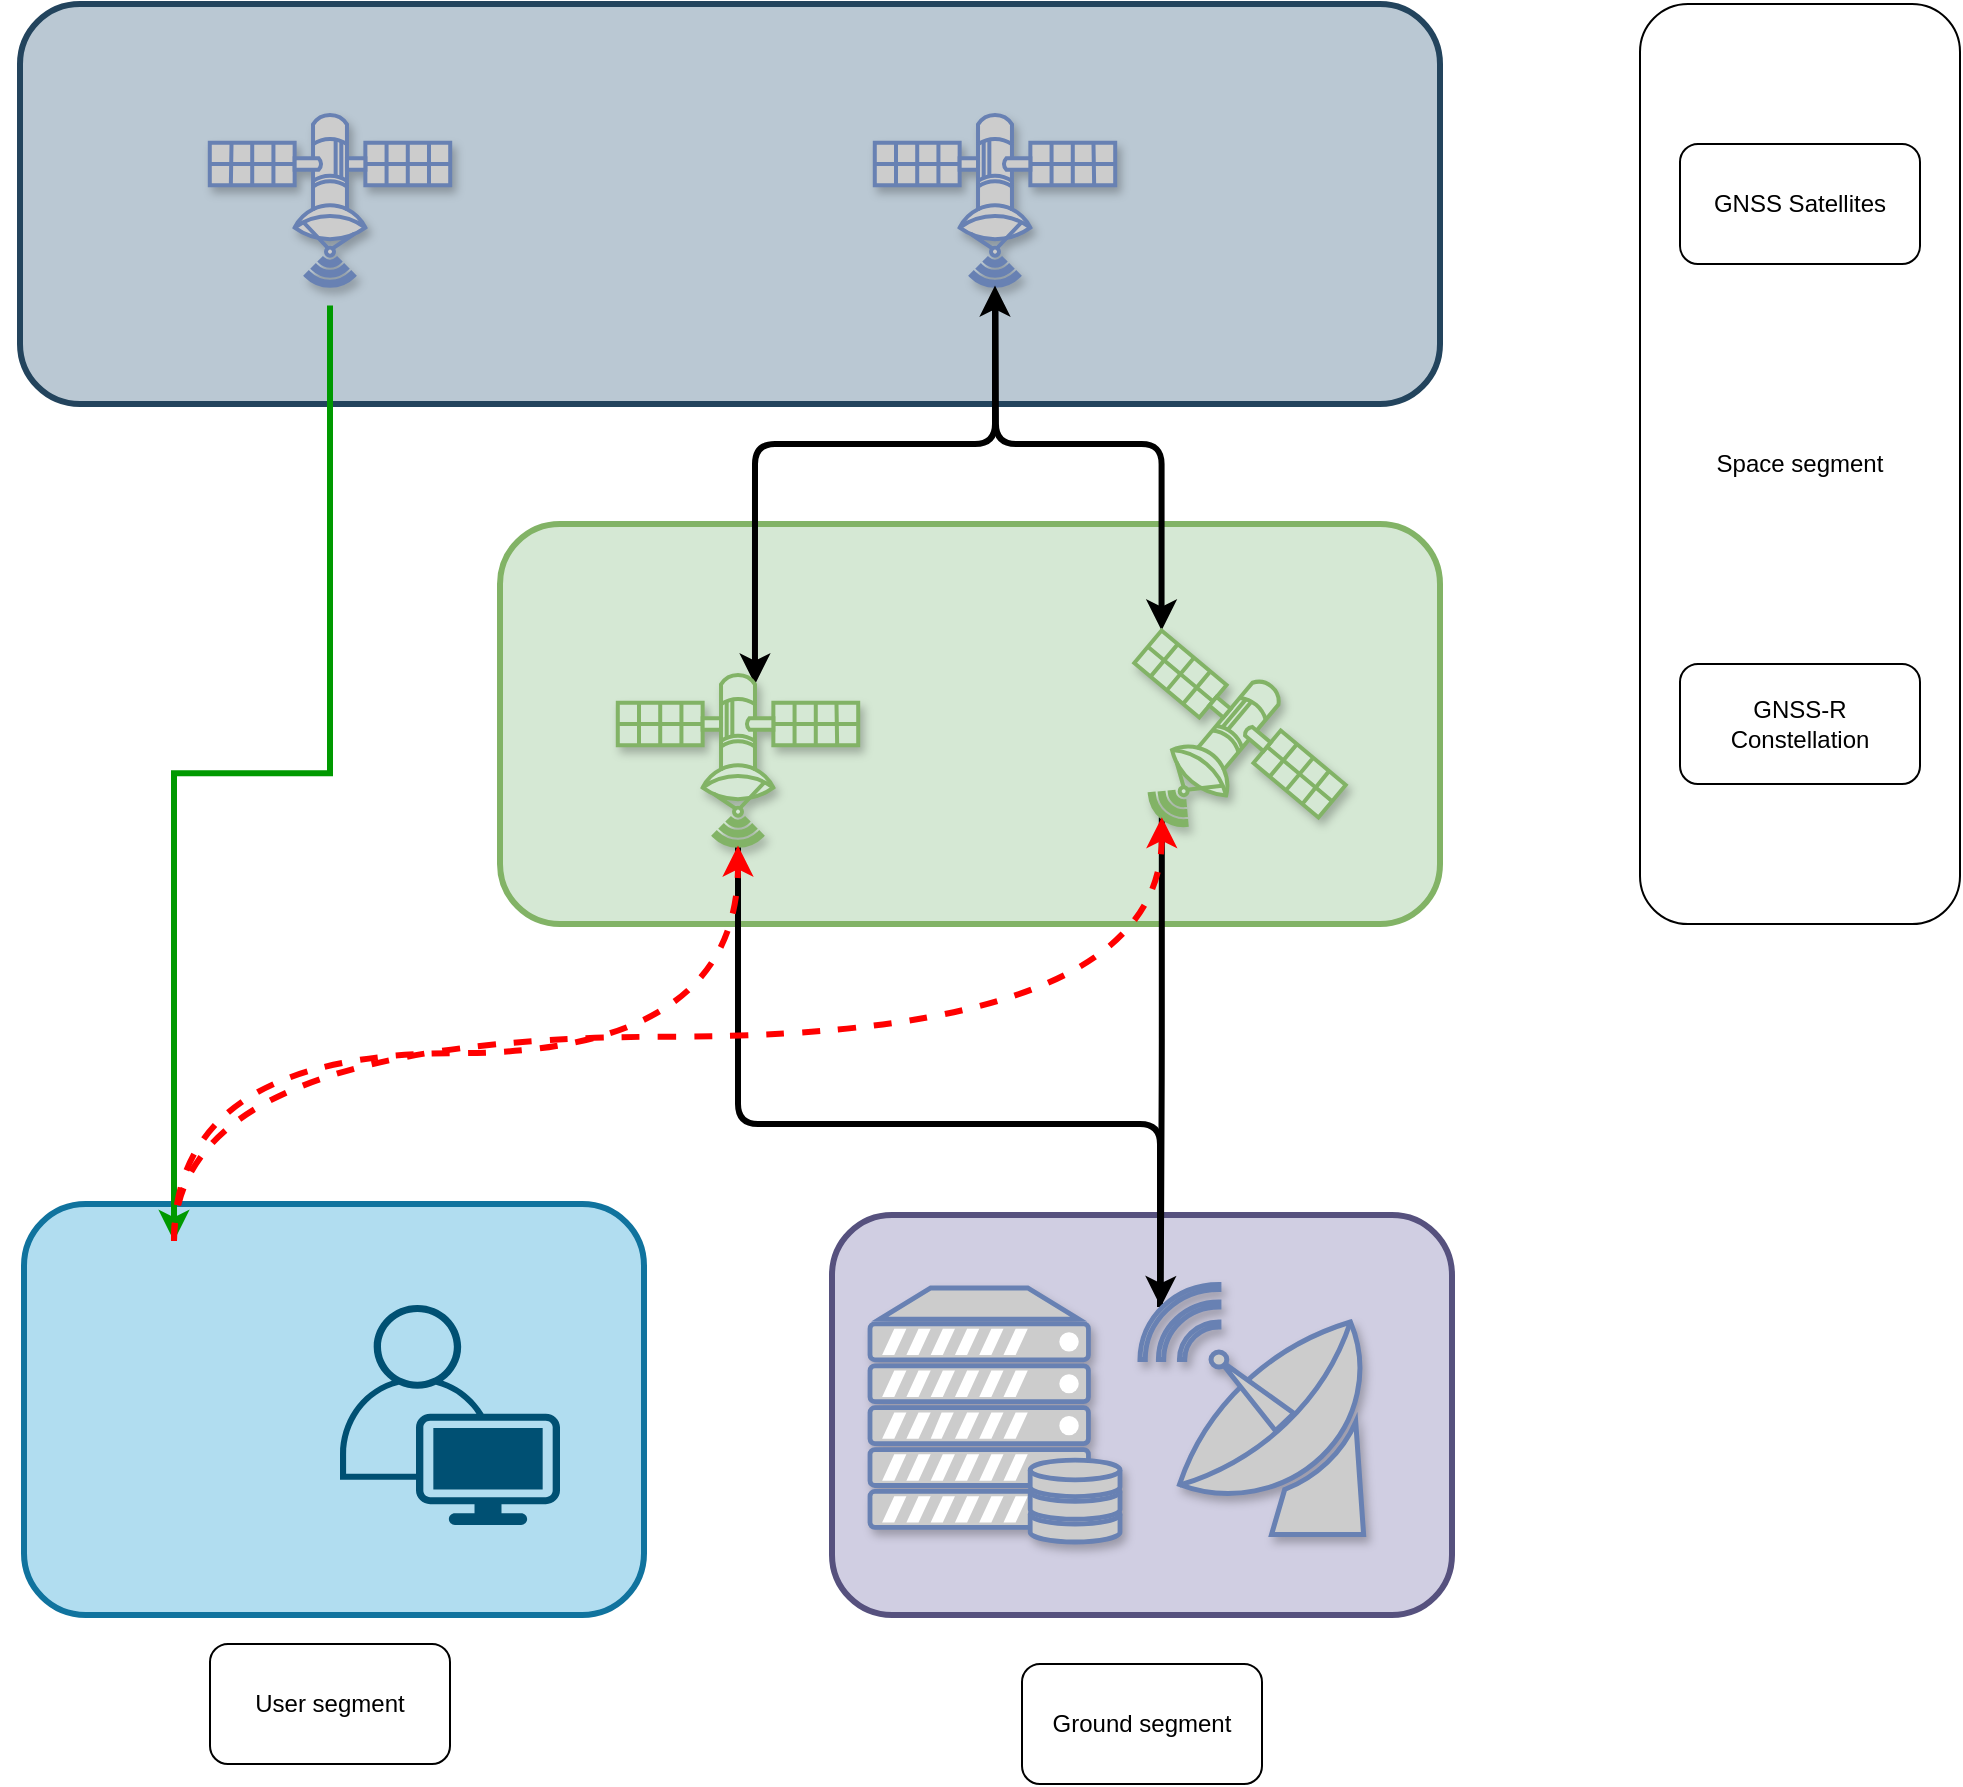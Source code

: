 <mxfile version="21.3.5" type="github">
  <diagram name="Página-1" id="dt_wzMB_MpYMas7HgOmG">
    <mxGraphModel dx="1270" dy="685" grid="1" gridSize="10" guides="1" tooltips="1" connect="1" arrows="1" fold="1" page="1" pageScale="1" pageWidth="827" pageHeight="1169" math="0" shadow="0">
      <root>
        <mxCell id="0" />
        <mxCell id="1" parent="0" />
        <mxCell id="ap1h6tMwRlrXqY2yZWWm-24" value="" style="rounded=1;whiteSpace=wrap;html=1;fillColor=#d0cee2;strokeColor=#56517e;strokeWidth=3;" parent="1" vertex="1">
          <mxGeometry x="416" y="625.5" width="310" height="200" as="geometry" />
        </mxCell>
        <mxCell id="ap1h6tMwRlrXqY2yZWWm-18" value="Space segment" style="rounded=1;whiteSpace=wrap;html=1;" parent="1" vertex="1">
          <mxGeometry x="820" y="20" width="160" height="460" as="geometry" />
        </mxCell>
        <mxCell id="ap1h6tMwRlrXqY2yZWWm-1" value="" style="rounded=1;whiteSpace=wrap;html=1;fillColor=#d5e8d4;strokeColor=#82b366;strokeWidth=3;" parent="1" vertex="1">
          <mxGeometry x="250" y="280" width="470" height="200" as="geometry" />
        </mxCell>
        <mxCell id="ap1h6tMwRlrXqY2yZWWm-3" value="" style="rounded=1;whiteSpace=wrap;html=1;fillColor=#bac8d3;strokeColor=#23445d;strokeWidth=3;" parent="1" vertex="1">
          <mxGeometry x="10" y="20" width="710" height="200" as="geometry" />
        </mxCell>
        <mxCell id="ap1h6tMwRlrXqY2yZWWm-4" value="" style="rounded=1;whiteSpace=wrap;html=1;fillColor=#b1ddf0;strokeColor=#10739e;strokeWidth=3;" parent="1" vertex="1">
          <mxGeometry x="12" y="620" width="310" height="205.5" as="geometry" />
        </mxCell>
        <mxCell id="ap1h6tMwRlrXqY2yZWWm-5" value="" style="fontColor=#0066CC;verticalAlign=top;verticalLabelPosition=bottom;labelPosition=center;align=center;html=1;outlineConnect=0;fillColor=#CCCCCC;strokeColor=#6881B3;gradientColor=none;gradientDirection=north;strokeWidth=2;shape=mxgraph.networks.satellite;rotation=-45;shadow=1;" parent="1" vertex="1">
          <mxGeometry x="447.5" y="50" width="100" height="100" as="geometry" />
        </mxCell>
        <mxCell id="kZGnujdcsOxxjqPQJTAh-9" style="edgeStyle=orthogonalEdgeStyle;rounded=0;orthogonalLoop=1;jettySize=auto;html=1;strokeWidth=3;fillColor=#d5e8d4;strokeColor=#009900;" edge="1" parent="1" source="ap1h6tMwRlrXqY2yZWWm-6" target="ap1h6tMwRlrXqY2yZWWm-12">
          <mxGeometry relative="1" as="geometry" />
        </mxCell>
        <mxCell id="ap1h6tMwRlrXqY2yZWWm-6" value="" style="fontColor=#0066CC;verticalAlign=top;verticalLabelPosition=bottom;labelPosition=center;align=center;html=1;outlineConnect=0;fillColor=#CCCCCC;strokeColor=#6881B3;gradientColor=none;gradientDirection=north;strokeWidth=2;shape=mxgraph.networks.satellite;flipH=1;rotation=45;shadow=1;" parent="1" vertex="1">
          <mxGeometry x="115" y="50" width="100" height="100" as="geometry" />
        </mxCell>
        <mxCell id="kZGnujdcsOxxjqPQJTAh-13" style="edgeStyle=orthogonalEdgeStyle;orthogonalLoop=1;jettySize=auto;html=1;exitX=0.7;exitY=0.42;exitDx=0;exitDy=0;exitPerimeter=0;entryX=0.07;entryY=0.93;entryDx=0;entryDy=0;entryPerimeter=0;strokeWidth=3;startArrow=classic;startFill=1;rounded=1;" edge="1" parent="1" source="ap1h6tMwRlrXqY2yZWWm-7" target="ap1h6tMwRlrXqY2yZWWm-5">
          <mxGeometry relative="1" as="geometry" />
        </mxCell>
        <mxCell id="kZGnujdcsOxxjqPQJTAh-18" style="edgeStyle=orthogonalEdgeStyle;orthogonalLoop=1;jettySize=auto;html=1;exitX=0.07;exitY=0.93;exitDx=0;exitDy=0;exitPerimeter=0;entryX=0.91;entryY=0.09;entryDx=0;entryDy=0;entryPerimeter=0;strokeWidth=3;rounded=1;endArrow=none;endFill=0;" edge="1" parent="1" source="ap1h6tMwRlrXqY2yZWWm-7" target="kZGnujdcsOxxjqPQJTAh-1">
          <mxGeometry relative="1" as="geometry">
            <Array as="points">
              <mxPoint x="369" y="580" />
              <mxPoint x="580" y="580" />
              <mxPoint x="580" y="672" />
            </Array>
          </mxGeometry>
        </mxCell>
        <mxCell id="ap1h6tMwRlrXqY2yZWWm-7" value="" style="verticalAlign=top;verticalLabelPosition=bottom;labelPosition=center;align=center;html=1;outlineConnect=0;fillColor=#d5e8d4;strokeColor=#82b366;gradientDirection=north;strokeWidth=2;shape=mxgraph.networks.satellite;rotation=-45;shadow=1;" parent="1" vertex="1">
          <mxGeometry x="319" y="330" width="100" height="100" as="geometry" />
        </mxCell>
        <mxCell id="kZGnujdcsOxxjqPQJTAh-14" style="edgeStyle=orthogonalEdgeStyle;orthogonalLoop=1;jettySize=auto;html=1;exitX=0.15;exitY=0;exitDx=0;exitDy=0;exitPerimeter=0;strokeWidth=3;endArrow=none;endFill=0;startArrow=classic;startFill=1;rounded=1;" edge="1" parent="1" source="ap1h6tMwRlrXqY2yZWWm-9" target="ap1h6tMwRlrXqY2yZWWm-5">
          <mxGeometry relative="1" as="geometry">
            <Array as="points">
              <mxPoint x="581" y="240" />
              <mxPoint x="498" y="240" />
            </Array>
          </mxGeometry>
        </mxCell>
        <mxCell id="kZGnujdcsOxxjqPQJTAh-17" style="edgeStyle=orthogonalEdgeStyle;orthogonalLoop=1;jettySize=auto;html=1;exitX=0.07;exitY=0.93;exitDx=0;exitDy=0;exitPerimeter=0;strokeWidth=3;rounded=1;endArrow=classic;endFill=1;entryX=0.91;entryY=0.09;entryDx=0;entryDy=0;entryPerimeter=0;" edge="1" parent="1" source="ap1h6tMwRlrXqY2yZWWm-9" target="kZGnujdcsOxxjqPQJTAh-1">
          <mxGeometry relative="1" as="geometry">
            <Array as="points" />
          </mxGeometry>
        </mxCell>
        <mxCell id="ap1h6tMwRlrXqY2yZWWm-9" value="" style="verticalAlign=top;verticalLabelPosition=bottom;labelPosition=center;align=center;html=1;outlineConnect=0;fillColor=#d5e8d4;strokeColor=#82b366;gradientDirection=north;strokeWidth=2;shape=mxgraph.networks.satellite;rotation=-5;gradientColor=none;shadow=1;" parent="1" vertex="1">
          <mxGeometry x="570" y="330" width="100" height="100" as="geometry" />
        </mxCell>
        <mxCell id="kZGnujdcsOxxjqPQJTAh-10" style="edgeStyle=orthogonalEdgeStyle;orthogonalLoop=1;jettySize=auto;html=1;exitX=0.5;exitY=0;exitDx=0;exitDy=0;entryX=0.07;entryY=0.93;entryDx=0;entryDy=0;entryPerimeter=0;fillColor=#f8cecc;strokeColor=#FF0000;strokeWidth=3;curved=1;dashed=1;" edge="1" parent="1" source="ap1h6tMwRlrXqY2yZWWm-12" target="ap1h6tMwRlrXqY2yZWWm-7">
          <mxGeometry relative="1" as="geometry" />
        </mxCell>
        <mxCell id="kZGnujdcsOxxjqPQJTAh-12" style="edgeStyle=orthogonalEdgeStyle;orthogonalLoop=1;jettySize=auto;html=1;exitX=0.5;exitY=0;exitDx=0;exitDy=0;entryX=0.07;entryY=0.93;entryDx=0;entryDy=0;entryPerimeter=0;curved=1;strokeWidth=3;strokeColor=#FF0000;dashed=1;" edge="1" parent="1" source="ap1h6tMwRlrXqY2yZWWm-12" target="ap1h6tMwRlrXqY2yZWWm-9">
          <mxGeometry relative="1" as="geometry" />
        </mxCell>
        <mxCell id="ap1h6tMwRlrXqY2yZWWm-12" value="" style="shape=image;html=1;verticalAlign=top;verticalLabelPosition=bottom;labelBackgroundColor=#ffffff;imageAspect=0;aspect=fixed;image=https://cdn4.iconfinder.com/data/icons/public-transportation-11/128/Public_Transportation_EXPANDED-05-128.png;imageBackground=none;" parent="1" vertex="1">
          <mxGeometry y="638.5" width="174" height="174" as="geometry" />
        </mxCell>
        <mxCell id="ap1h6tMwRlrXqY2yZWWm-14" value="GNSS Satellites" style="rounded=1;whiteSpace=wrap;html=1;" parent="1" vertex="1">
          <mxGeometry x="840" y="90" width="120" height="60" as="geometry" />
        </mxCell>
        <mxCell id="ap1h6tMwRlrXqY2yZWWm-15" value="GNSS-R Constellation" style="rounded=1;whiteSpace=wrap;html=1;" parent="1" vertex="1">
          <mxGeometry x="840" y="350" width="120" height="60" as="geometry" />
        </mxCell>
        <mxCell id="kZGnujdcsOxxjqPQJTAh-1" value="" style="fontColor=#0066CC;verticalAlign=top;verticalLabelPosition=bottom;labelPosition=center;align=center;html=1;outlineConnect=0;fillColor=#CCCCCC;strokeColor=#6881B3;gradientColor=none;gradientDirection=north;strokeWidth=2;shape=mxgraph.networks.satellite_dish;flipV=0;flipH=1;shadow=1;" vertex="1" parent="1">
          <mxGeometry x="570" y="660.25" width="115" height="125" as="geometry" />
        </mxCell>
        <mxCell id="kZGnujdcsOxxjqPQJTAh-2" value="" style="fontColor=#0066CC;verticalAlign=top;verticalLabelPosition=bottom;labelPosition=center;align=center;html=1;outlineConnect=0;fillColor=#CCCCCC;strokeColor=#6881B3;gradientColor=none;gradientDirection=north;strokeWidth=2;shape=mxgraph.networks.server_storage;shadow=1;" vertex="1" parent="1">
          <mxGeometry x="435" y="662" width="125" height="127" as="geometry" />
        </mxCell>
        <mxCell id="kZGnujdcsOxxjqPQJTAh-20" value="User segment" style="rounded=1;whiteSpace=wrap;html=1;" vertex="1" parent="1">
          <mxGeometry x="105" y="840" width="120" height="60" as="geometry" />
        </mxCell>
        <mxCell id="kZGnujdcsOxxjqPQJTAh-21" value="Ground segment" style="rounded=1;whiteSpace=wrap;html=1;" vertex="1" parent="1">
          <mxGeometry x="511" y="850" width="120" height="60" as="geometry" />
        </mxCell>
        <mxCell id="kZGnujdcsOxxjqPQJTAh-22" value="" style="points=[[0.35,0,0],[0.98,0.51,0],[1,0.71,0],[0.67,1,0],[0,0.795,0],[0,0.65,0]];verticalLabelPosition=bottom;sketch=0;html=1;verticalAlign=top;aspect=fixed;align=center;pointerEvents=1;shape=mxgraph.cisco19.user;fillColor=#005073;strokeColor=none;" vertex="1" parent="1">
          <mxGeometry x="170" y="670.5" width="110" height="110" as="geometry" />
        </mxCell>
      </root>
    </mxGraphModel>
  </diagram>
</mxfile>
